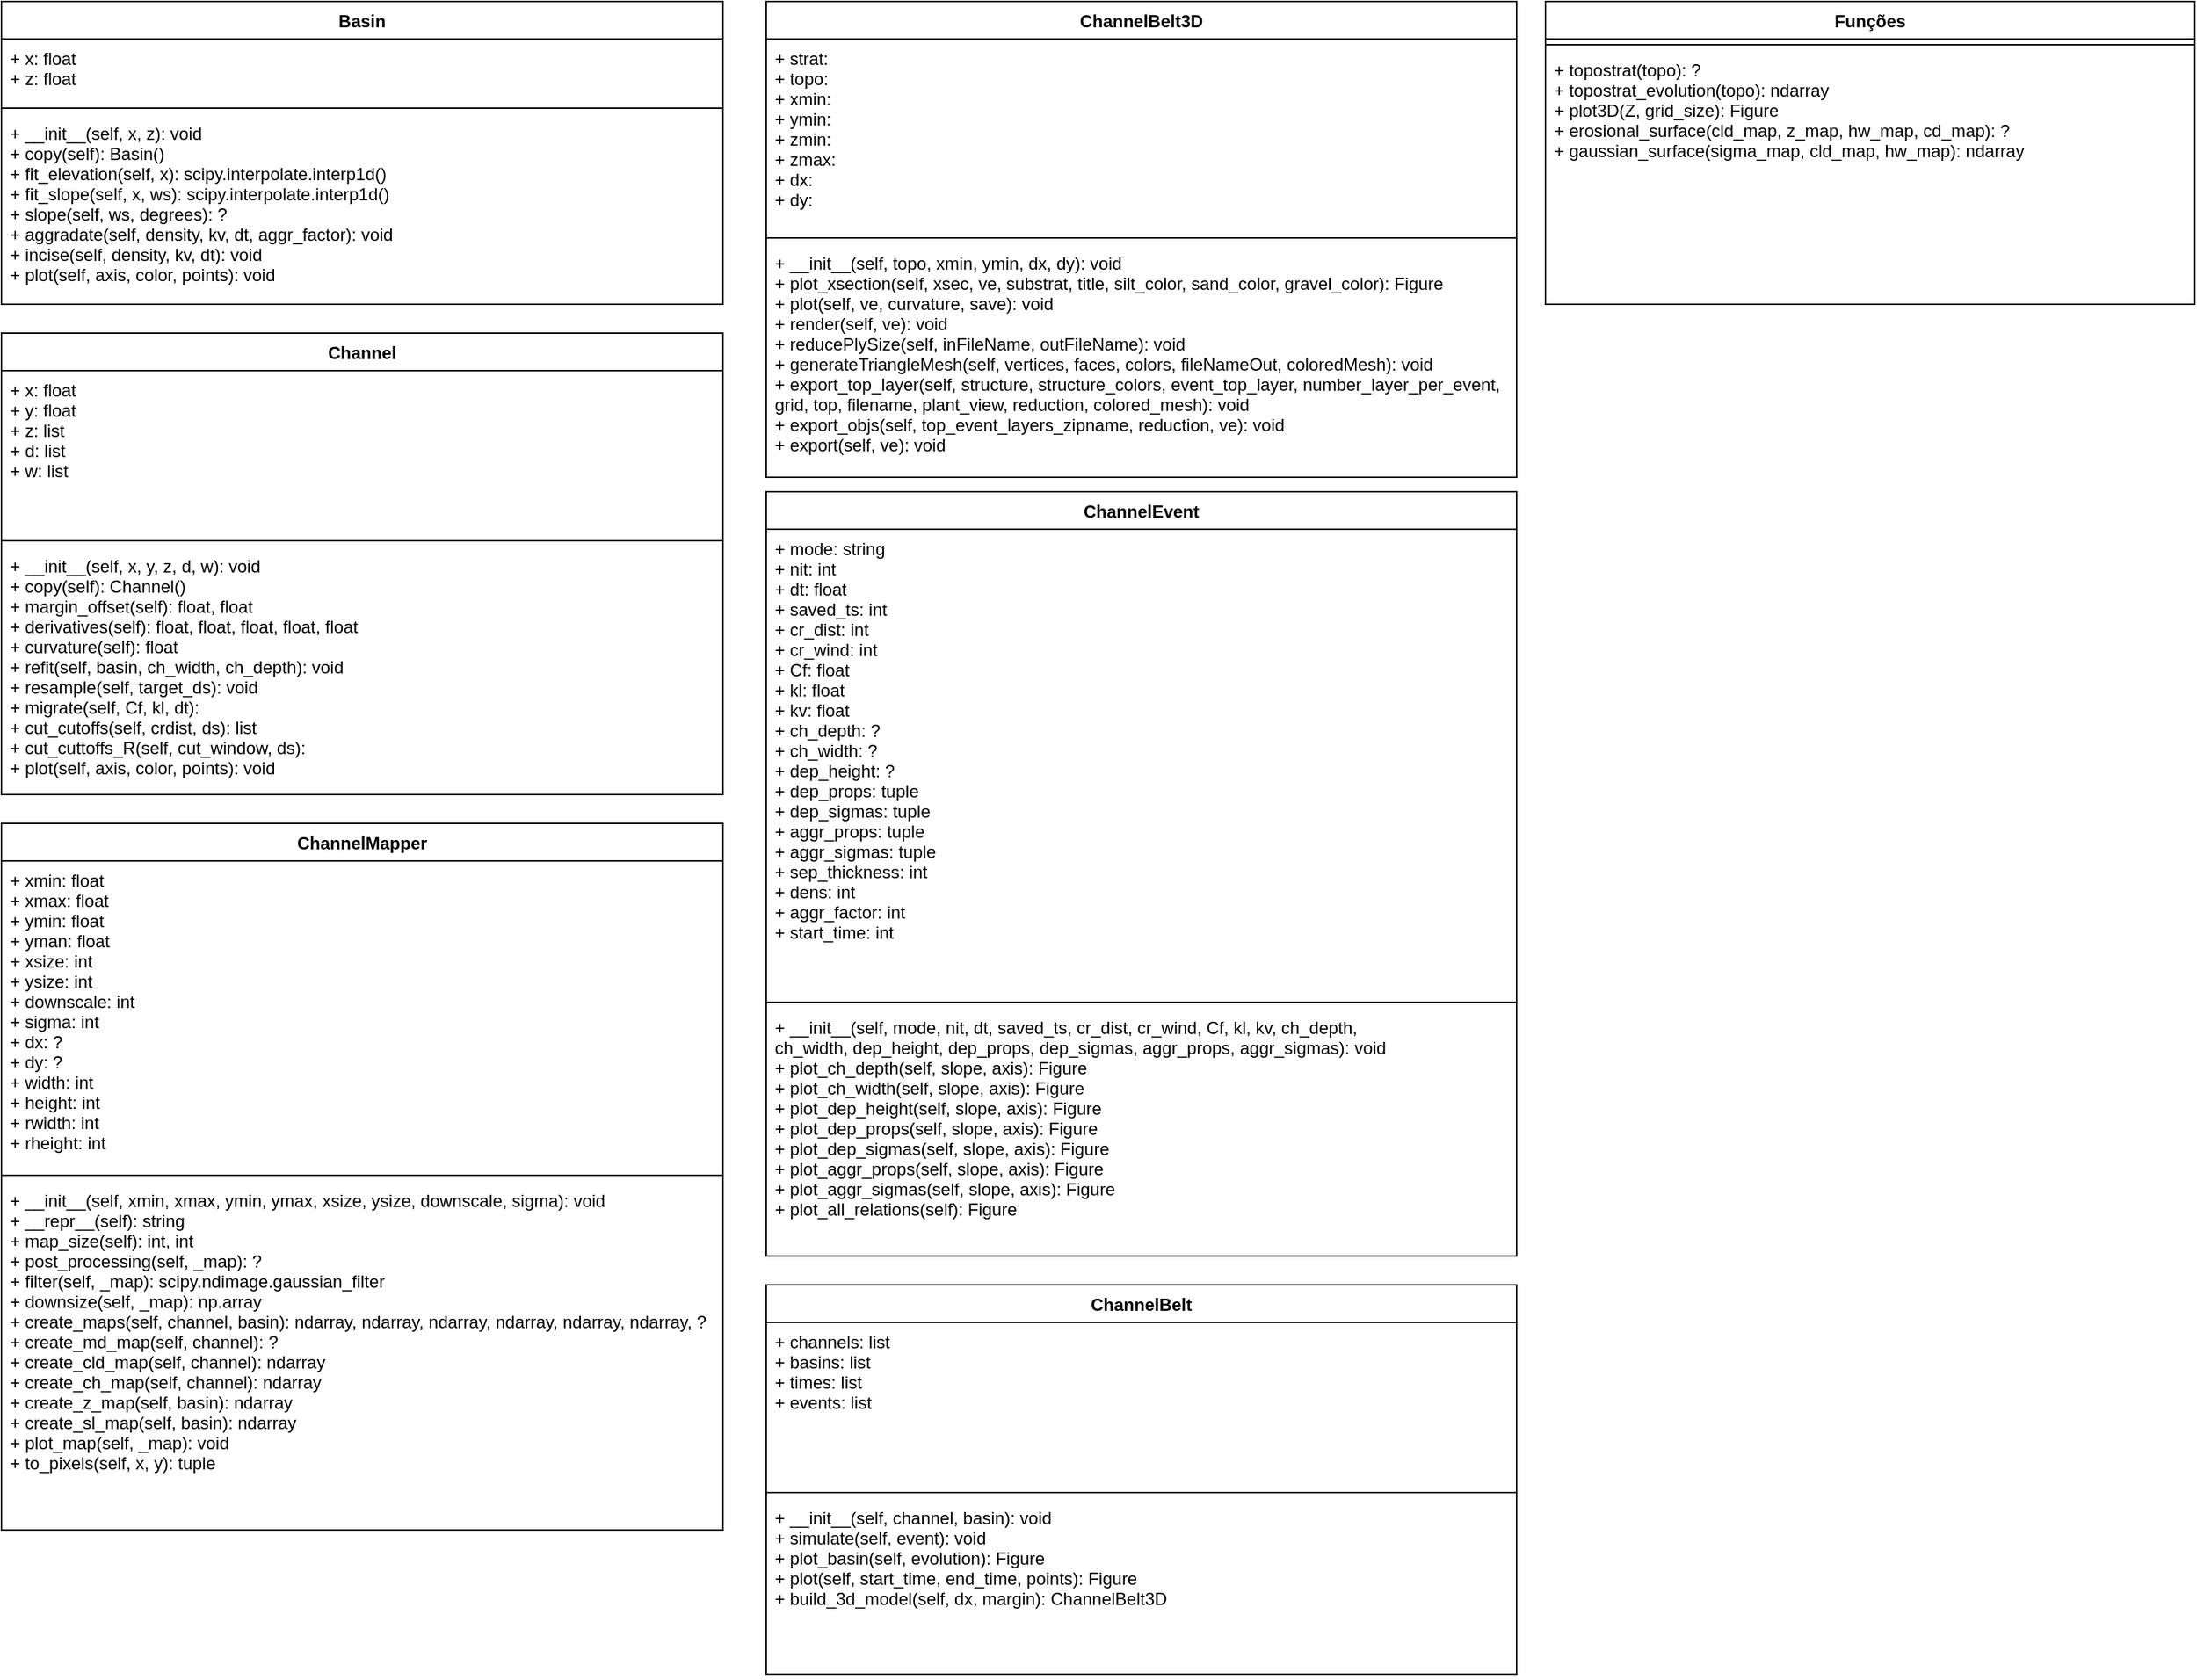 <mxfile version="18.0.2" type="device"><diagram id="bA3BXmwAqKgMqp90AmTi" name="Page-1"><mxGraphModel dx="1673" dy="1339" grid="1" gridSize="10" guides="1" tooltips="1" connect="1" arrows="1" fold="1" page="0" pageScale="1" pageWidth="850" pageHeight="1100" math="0" shadow="0"><root><mxCell id="0"/><mxCell id="1" parent="0"/><mxCell id="NzDVO6YcpJ-1LxDoP3iM-1" value="Basin" style="swimlane;fontStyle=1;align=center;verticalAlign=top;childLayout=stackLayout;horizontal=1;startSize=26;horizontalStack=0;resizeParent=1;resizeParentMax=0;resizeLast=0;collapsible=1;marginBottom=0;" parent="1" vertex="1"><mxGeometry x="40" y="-80" width="500" height="210" as="geometry"><mxRectangle x="40" y="40" width="70" height="26" as="alternateBounds"/></mxGeometry></mxCell><mxCell id="NzDVO6YcpJ-1LxDoP3iM-2" value="+ x: float&#10;+ z: float" style="text;strokeColor=none;fillColor=none;align=left;verticalAlign=top;spacingLeft=4;spacingRight=4;overflow=hidden;rotatable=0;points=[[0,0.5],[1,0.5]];portConstraint=eastwest;fontStyle=0" parent="NzDVO6YcpJ-1LxDoP3iM-1" vertex="1"><mxGeometry y="26" width="500" height="44" as="geometry"/></mxCell><mxCell id="NzDVO6YcpJ-1LxDoP3iM-3" value="" style="line;strokeWidth=1;fillColor=none;align=left;verticalAlign=middle;spacingTop=-1;spacingLeft=3;spacingRight=3;rotatable=0;labelPosition=right;points=[];portConstraint=eastwest;" parent="NzDVO6YcpJ-1LxDoP3iM-1" vertex="1"><mxGeometry y="70" width="500" height="8" as="geometry"/></mxCell><mxCell id="NzDVO6YcpJ-1LxDoP3iM-4" value="+ __init__(self, x, z): void&#10;+ copy(self): Basin()&#10;+ fit_elevation(self, x): scipy.interpolate.interp1d()&#10;+ fit_slope(self, x, ws): scipy.interpolate.interp1d()&#10;+ slope(self, ws, degrees): ?&#10;+ aggradate(self, density, kv, dt, aggr_factor): void&#10;+ incise(self, density, kv, dt): void&#10;+ plot(self, axis, color, points): void&#10;&#10;" style="text;strokeColor=none;fillColor=none;align=left;verticalAlign=top;spacingLeft=4;spacingRight=4;overflow=hidden;rotatable=0;points=[[0,0.5],[1,0.5]];portConstraint=eastwest;fontStyle=0" parent="NzDVO6YcpJ-1LxDoP3iM-1" vertex="1"><mxGeometry y="78" width="500" height="132" as="geometry"/></mxCell><mxCell id="5RYWLEer1HAJKD5y5F62-2" value="Channel" style="swimlane;fontStyle=1;align=center;verticalAlign=top;childLayout=stackLayout;horizontal=1;startSize=26;horizontalStack=0;resizeParent=1;resizeParentMax=0;resizeLast=0;collapsible=1;marginBottom=0;" parent="1" vertex="1"><mxGeometry x="40" y="150" width="500" height="320" as="geometry"><mxRectangle x="40" y="40" width="70" height="26" as="alternateBounds"/></mxGeometry></mxCell><mxCell id="5RYWLEer1HAJKD5y5F62-3" value="+ x: float&#10;+ y: float&#10;+ z: list&#10;+ d: list&#10;+ w: list" style="text;strokeColor=none;fillColor=none;align=left;verticalAlign=top;spacingLeft=4;spacingRight=4;overflow=hidden;rotatable=0;points=[[0,0.5],[1,0.5]];portConstraint=eastwest;fontStyle=0" parent="5RYWLEer1HAJKD5y5F62-2" vertex="1"><mxGeometry y="26" width="500" height="114" as="geometry"/></mxCell><mxCell id="5RYWLEer1HAJKD5y5F62-4" value="" style="line;strokeWidth=1;fillColor=none;align=left;verticalAlign=middle;spacingTop=-1;spacingLeft=3;spacingRight=3;rotatable=0;labelPosition=right;points=[];portConstraint=eastwest;" parent="5RYWLEer1HAJKD5y5F62-2" vertex="1"><mxGeometry y="140" width="500" height="8" as="geometry"/></mxCell><mxCell id="5RYWLEer1HAJKD5y5F62-5" value="+ __init__(self, x, y, z, d, w): void&#10;+ copy(self): Channel()&#10;+ margin_offset(self): float, float&#10;+ derivatives(self): float, float, float, float, float&#10;+ curvature(self): float&#10;+ refit(self, basin, ch_width, ch_depth): void&#10;+ resample(self, target_ds): void&#10;+ migrate(self, Cf, kl, dt):&#10;+ cut_cutoffs(self, crdist, ds): list&#10;+ cut_cuttoffs_R(self, cut_window, ds):&#10;+ plot(self, axis, color, points): void&#10;" style="text;strokeColor=none;fillColor=none;align=left;verticalAlign=top;spacingLeft=4;spacingRight=4;overflow=hidden;rotatable=0;points=[[0,0.5],[1,0.5]];portConstraint=eastwest;fontStyle=0" parent="5RYWLEer1HAJKD5y5F62-2" vertex="1"><mxGeometry y="148" width="500" height="172" as="geometry"/></mxCell><mxCell id="5RYWLEer1HAJKD5y5F62-9" value="ChannelMapper" style="swimlane;fontStyle=1;align=center;verticalAlign=top;childLayout=stackLayout;horizontal=1;startSize=26;horizontalStack=0;resizeParent=1;resizeParentMax=0;resizeLast=0;collapsible=1;marginBottom=0;" parent="1" vertex="1"><mxGeometry x="40" y="490" width="500" height="490" as="geometry"><mxRectangle x="40" y="40" width="70" height="26" as="alternateBounds"/></mxGeometry></mxCell><mxCell id="5RYWLEer1HAJKD5y5F62-10" value="+ xmin: float&#10;+ xmax: float&#10;+ ymin: float&#10;+ yman: float&#10;+ xsize: int&#10;+ ysize: int&#10;+ downscale: int&#10;+ sigma: int&#10;+ dx: ?&#10;+ dy: ?&#10;+ width: int&#10;+ height: int&#10;+ rwidth: int&#10;+ rheight: int" style="text;strokeColor=none;fillColor=none;align=left;verticalAlign=top;spacingLeft=4;spacingRight=4;overflow=hidden;rotatable=0;points=[[0,0.5],[1,0.5]];portConstraint=eastwest;fontStyle=0" parent="5RYWLEer1HAJKD5y5F62-9" vertex="1"><mxGeometry y="26" width="500" height="214" as="geometry"/></mxCell><mxCell id="5RYWLEer1HAJKD5y5F62-11" value="" style="line;strokeWidth=1;fillColor=none;align=left;verticalAlign=middle;spacingTop=-1;spacingLeft=3;spacingRight=3;rotatable=0;labelPosition=right;points=[];portConstraint=eastwest;" parent="5RYWLEer1HAJKD5y5F62-9" vertex="1"><mxGeometry y="240" width="500" height="8" as="geometry"/></mxCell><mxCell id="5RYWLEer1HAJKD5y5F62-12" value="+ __init__(self, xmin, xmax, ymin, ymax, xsize, ysize, downscale, sigma): void&#10;+ __repr__(self): string&#10;+ map_size(self): int, int&#10;+ post_processing(self, _map): ?&#10;+ filter(self, _map): scipy.ndimage.gaussian_filter&#10;+ downsize(self, _map): np.array&#10;+ create_maps(self, channel, basin): ndarray, ndarray, ndarray, ndarray, ndarray, ndarray, ?&#10;+ create_md_map(self, channel): ?&#10;+ create_cld_map(self, channel): ndarray&#10;+ create_ch_map(self, channel): ndarray&#10;+ create_z_map(self, basin): ndarray&#10;+ create_sl_map(self, basin): ndarray&#10;+ plot_map(self, _map): void&#10;+ to_pixels(self, x, y): tuple" style="text;strokeColor=none;fillColor=none;align=left;verticalAlign=top;spacingLeft=4;spacingRight=4;overflow=hidden;rotatable=0;points=[[0,0.5],[1,0.5]];portConstraint=eastwest;fontStyle=0" parent="5RYWLEer1HAJKD5y5F62-9" vertex="1"><mxGeometry y="248" width="500" height="242" as="geometry"/></mxCell><mxCell id="5RYWLEer1HAJKD5y5F62-13" value="Funções" style="swimlane;fontStyle=1;align=center;verticalAlign=top;childLayout=stackLayout;horizontal=1;startSize=26;horizontalStack=0;resizeParent=1;resizeParentMax=0;resizeLast=0;collapsible=1;marginBottom=0;" parent="1" vertex="1"><mxGeometry x="1110" y="-80" width="450" height="210" as="geometry"><mxRectangle x="40" y="40" width="70" height="26" as="alternateBounds"/></mxGeometry></mxCell><mxCell id="5RYWLEer1HAJKD5y5F62-15" value="" style="line;strokeWidth=1;fillColor=none;align=left;verticalAlign=middle;spacingTop=-1;spacingLeft=3;spacingRight=3;rotatable=0;labelPosition=right;points=[];portConstraint=eastwest;" parent="5RYWLEer1HAJKD5y5F62-13" vertex="1"><mxGeometry y="26" width="450" height="8" as="geometry"/></mxCell><mxCell id="5RYWLEer1HAJKD5y5F62-16" value="+ topostrat(topo): ?&#10;+ topostrat_evolution(topo): ndarray&#10;+ plot3D(Z, grid_size): Figure&#10;+ erosional_surface(cld_map, z_map, hw_map, cd_map): ?&#10;+ gaussian_surface(sigma_map, cld_map, hw_map): ndarray" style="text;strokeColor=none;fillColor=none;align=left;verticalAlign=top;spacingLeft=4;spacingRight=4;overflow=hidden;rotatable=0;points=[[0,0.5],[1,0.5]];portConstraint=eastwest;fontStyle=0" parent="5RYWLEer1HAJKD5y5F62-13" vertex="1"><mxGeometry y="34" width="450" height="176" as="geometry"/></mxCell><mxCell id="gbvBqNrmh7oZybf7pAD2-1" value="ChannelEvent" style="swimlane;fontStyle=1;align=center;verticalAlign=top;childLayout=stackLayout;horizontal=1;startSize=26;horizontalStack=0;resizeParent=1;resizeParentMax=0;resizeLast=0;collapsible=1;marginBottom=0;" parent="1" vertex="1"><mxGeometry x="570" y="260" width="520" height="530" as="geometry"><mxRectangle x="40" y="40" width="70" height="26" as="alternateBounds"/></mxGeometry></mxCell><mxCell id="gbvBqNrmh7oZybf7pAD2-2" value="+ mode: string&#10;+ nit: int&#10;+ dt: float&#10;+ saved_ts: int&#10;+ cr_dist: int&#10;+ cr_wind: int&#10;+ Cf: float&#10;+ kl: float&#10;+ kv: float&#10;+ ch_depth: ?&#10;+ ch_width: ?&#10;+ dep_height: ?&#10;+ dep_props: tuple&#10;+ dep_sigmas: tuple&#10;+ aggr_props: tuple&#10;+ aggr_sigmas: tuple&#10;+ sep_thickness: int&#10;+ dens: int&#10;+ aggr_factor: int&#10;+ start_time: int" style="text;strokeColor=none;fillColor=none;align=left;verticalAlign=top;spacingLeft=4;spacingRight=4;overflow=hidden;rotatable=0;points=[[0,0.5],[1,0.5]];portConstraint=eastwest;fontStyle=0" parent="gbvBqNrmh7oZybf7pAD2-1" vertex="1"><mxGeometry y="26" width="520" height="324" as="geometry"/></mxCell><mxCell id="gbvBqNrmh7oZybf7pAD2-3" value="" style="line;strokeWidth=1;fillColor=none;align=left;verticalAlign=middle;spacingTop=-1;spacingLeft=3;spacingRight=3;rotatable=0;labelPosition=right;points=[];portConstraint=eastwest;" parent="gbvBqNrmh7oZybf7pAD2-1" vertex="1"><mxGeometry y="350" width="520" height="8" as="geometry"/></mxCell><mxCell id="gbvBqNrmh7oZybf7pAD2-4" value="+ __init__(self, mode, nit, dt, saved_ts, cr_dist, cr_wind, Cf, kl, kv, ch_depth,&#10;ch_width, dep_height, dep_props, dep_sigmas, aggr_props, aggr_sigmas): void&#10;+ plot_ch_depth(self, slope, axis): Figure&#10;+ plot_ch_width(self, slope, axis): Figure&#10;+ plot_dep_height(self, slope, axis): Figure&#10;+ plot_dep_props(self, slope, axis): Figure&#10;+ plot_dep_sigmas(self, slope, axis): Figure&#10;+ plot_aggr_props(self, slope, axis): Figure&#10;+ plot_aggr_sigmas(self, slope, axis): Figure&#10;+ plot_all_relations(self): Figure" style="text;strokeColor=none;fillColor=none;align=left;verticalAlign=top;spacingLeft=4;spacingRight=4;overflow=hidden;rotatable=0;points=[[0,0.5],[1,0.5]];portConstraint=eastwest;fontStyle=0" parent="gbvBqNrmh7oZybf7pAD2-1" vertex="1"><mxGeometry y="358" width="520" height="172" as="geometry"/></mxCell><mxCell id="gbvBqNrmh7oZybf7pAD2-6" value="ChannelBelt" style="swimlane;fontStyle=1;align=center;verticalAlign=top;childLayout=stackLayout;horizontal=1;startSize=26;horizontalStack=0;resizeParent=1;resizeParentMax=0;resizeLast=0;collapsible=1;marginBottom=0;" parent="1" vertex="1"><mxGeometry x="570" y="810" width="520" height="270" as="geometry"><mxRectangle x="40" y="40" width="70" height="26" as="alternateBounds"/></mxGeometry></mxCell><mxCell id="gbvBqNrmh7oZybf7pAD2-7" value="+ channels: list&#10;+ basins: list&#10;+ times: list&#10;+ events: list" style="text;strokeColor=none;fillColor=none;align=left;verticalAlign=top;spacingLeft=4;spacingRight=4;overflow=hidden;rotatable=0;points=[[0,0.5],[1,0.5]];portConstraint=eastwest;fontStyle=0" parent="gbvBqNrmh7oZybf7pAD2-6" vertex="1"><mxGeometry y="26" width="520" height="114" as="geometry"/></mxCell><mxCell id="gbvBqNrmh7oZybf7pAD2-8" value="" style="line;strokeWidth=1;fillColor=none;align=left;verticalAlign=middle;spacingTop=-1;spacingLeft=3;spacingRight=3;rotatable=0;labelPosition=right;points=[];portConstraint=eastwest;" parent="gbvBqNrmh7oZybf7pAD2-6" vertex="1"><mxGeometry y="140" width="520" height="8" as="geometry"/></mxCell><mxCell id="gbvBqNrmh7oZybf7pAD2-9" value="+ __init__(self, channel, basin): void&#10;+ simulate(self, event): void&#10;+ plot_basin(self, evolution): Figure&#10;+ plot(self, start_time, end_time, points): Figure&#10;+ build_3d_model(self, dx, margin): ChannelBelt3D" style="text;strokeColor=none;fillColor=none;align=left;verticalAlign=top;spacingLeft=4;spacingRight=4;overflow=hidden;rotatable=0;points=[[0,0.5],[1,0.5]];portConstraint=eastwest;fontStyle=0" parent="gbvBqNrmh7oZybf7pAD2-6" vertex="1"><mxGeometry y="148" width="520" height="122" as="geometry"/></mxCell><mxCell id="gbvBqNrmh7oZybf7pAD2-10" value="ChannelBelt3D" style="swimlane;fontStyle=1;align=center;verticalAlign=top;childLayout=stackLayout;horizontal=1;startSize=26;horizontalStack=0;resizeParent=1;resizeParentMax=0;resizeLast=0;collapsible=1;marginBottom=0;" parent="1" vertex="1"><mxGeometry x="570" y="-80" width="520" height="330" as="geometry"><mxRectangle x="40" y="40" width="70" height="26" as="alternateBounds"/></mxGeometry></mxCell><mxCell id="gbvBqNrmh7oZybf7pAD2-11" value="+ strat: &#10;+ topo: &#10;+ xmin: &#10;+ ymin: &#10;+ zmin: &#10;+ zmax:&#10;+ dx:&#10;+ dy: &#10;" style="text;strokeColor=none;fillColor=none;align=left;verticalAlign=top;spacingLeft=4;spacingRight=4;overflow=hidden;rotatable=0;points=[[0,0.5],[1,0.5]];portConstraint=eastwest;fontStyle=0" parent="gbvBqNrmh7oZybf7pAD2-10" vertex="1"><mxGeometry y="26" width="520" height="134" as="geometry"/></mxCell><mxCell id="gbvBqNrmh7oZybf7pAD2-12" value="" style="line;strokeWidth=1;fillColor=none;align=left;verticalAlign=middle;spacingTop=-1;spacingLeft=3;spacingRight=3;rotatable=0;labelPosition=right;points=[];portConstraint=eastwest;" parent="gbvBqNrmh7oZybf7pAD2-10" vertex="1"><mxGeometry y="160" width="520" height="8" as="geometry"/></mxCell><mxCell id="gbvBqNrmh7oZybf7pAD2-13" value="+ __init__(self, topo, xmin, ymin, dx, dy): void&#10;+ plot_xsection(self, xsec, ve, substrat, title, silt_color, sand_color, gravel_color): Figure&#10;+ plot(self, ve, curvature, save): void&#10;+ render(self, ve): void&#10;+ reducePlySize(self, inFileName, outFileName): void&#10;+ generateTriangleMesh(self, vertices, faces, colors, fileNameOut, coloredMesh): void&#10;+ export_top_layer(self, structure, structure_colors, event_top_layer, number_layer_per_event, &#10;grid, top, filename, plant_view, reduction, colored_mesh): void&#10;+ export_objs(self, top_event_layers_zipname, reduction, ve): void&#10;+ export(self, ve): void" style="text;strokeColor=none;fillColor=none;align=left;verticalAlign=top;spacingLeft=4;spacingRight=4;overflow=hidden;rotatable=0;points=[[0,0.5],[1,0.5]];portConstraint=eastwest;fontStyle=0" parent="gbvBqNrmh7oZybf7pAD2-10" vertex="1"><mxGeometry y="168" width="520" height="162" as="geometry"/></mxCell></root></mxGraphModel></diagram></mxfile>